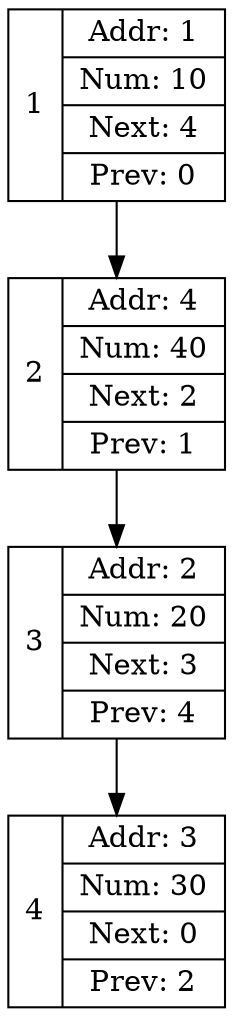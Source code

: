 digraph 
{
 1 [shape=record, label = " 1 | {Addr: 1| Num: 10| Next: 4| Prev: 0} " ] 
 2 [shape=record, label = " 2 | {Addr: 4| Num: 40| Next: 2| Prev: 1} " ] 
 3 [shape=record, label = " 3 | {Addr: 2| Num: 20| Next: 3| Prev: 4} " ] 
 4 [shape=record, label = " 4 | {Addr: 3| Num: 30| Next: 0| Prev: 2} " ] 
 1 -> 2; 
 2 -> 3; 
 3 -> 4; 
}
